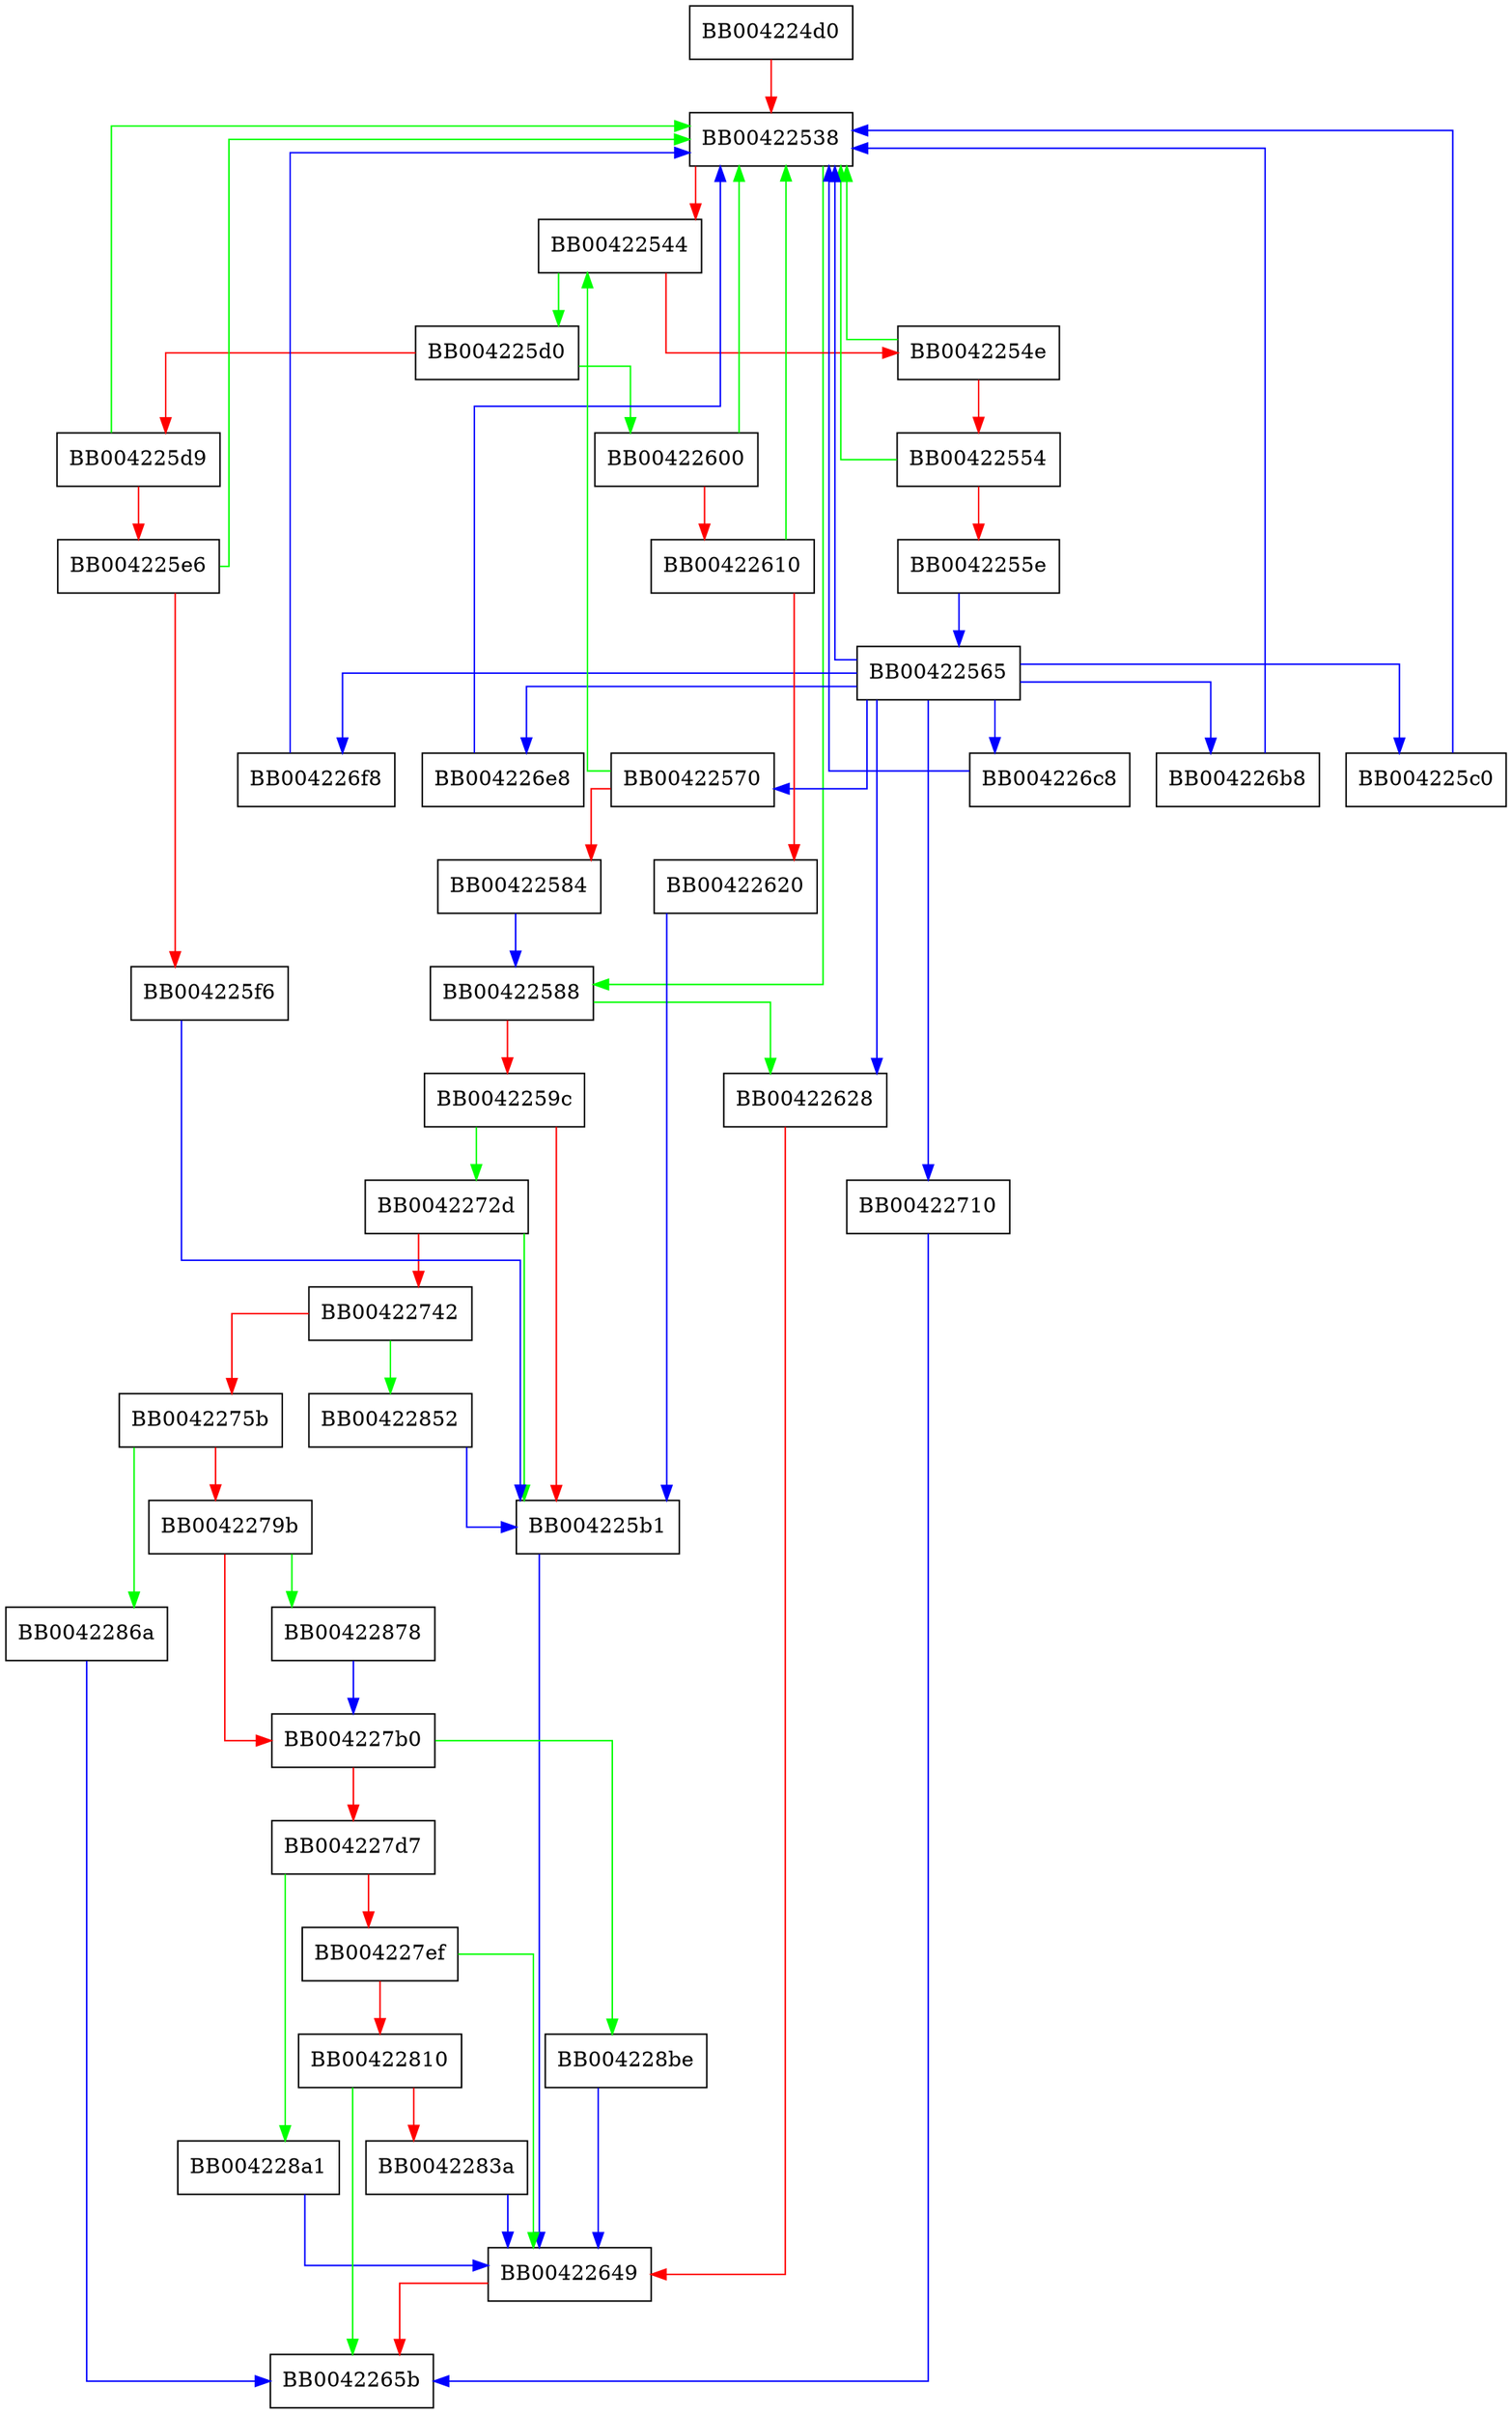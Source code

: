 digraph gendsa_main {
  node [shape="box"];
  graph [splines=ortho];
  BB004224d0 -> BB00422538 [color="red"];
  BB00422538 -> BB00422588 [color="green"];
  BB00422538 -> BB00422544 [color="red"];
  BB00422544 -> BB004225d0 [color="green"];
  BB00422544 -> BB0042254e [color="red"];
  BB0042254e -> BB00422538 [color="green"];
  BB0042254e -> BB00422554 [color="red"];
  BB00422554 -> BB00422538 [color="green"];
  BB00422554 -> BB0042255e [color="red"];
  BB0042255e -> BB00422565 [color="blue"];
  BB00422565 -> BB00422628 [color="blue"];
  BB00422565 -> BB00422538 [color="blue"];
  BB00422565 -> BB00422710 [color="blue"];
  BB00422565 -> BB004226f8 [color="blue"];
  BB00422565 -> BB004226e8 [color="blue"];
  BB00422565 -> BB004226c8 [color="blue"];
  BB00422565 -> BB004226b8 [color="blue"];
  BB00422565 -> BB004225c0 [color="blue"];
  BB00422565 -> BB00422570 [color="blue"];
  BB00422570 -> BB00422544 [color="green"];
  BB00422570 -> BB00422584 [color="red"];
  BB00422584 -> BB00422588 [color="blue"];
  BB00422588 -> BB00422628 [color="green"];
  BB00422588 -> BB0042259c [color="red"];
  BB0042259c -> BB0042272d [color="green"];
  BB0042259c -> BB004225b1 [color="red"];
  BB004225b1 -> BB00422649 [color="blue"];
  BB004225c0 -> BB00422538 [color="blue"];
  BB004225d0 -> BB00422600 [color="green"];
  BB004225d0 -> BB004225d9 [color="red"];
  BB004225d9 -> BB00422538 [color="green"];
  BB004225d9 -> BB004225e6 [color="red"];
  BB004225e6 -> BB00422538 [color="green"];
  BB004225e6 -> BB004225f6 [color="red"];
  BB004225f6 -> BB004225b1 [color="blue"];
  BB00422600 -> BB00422538 [color="green"];
  BB00422600 -> BB00422610 [color="red"];
  BB00422610 -> BB00422538 [color="green"];
  BB00422610 -> BB00422620 [color="red"];
  BB00422620 -> BB004225b1 [color="blue"];
  BB00422628 -> BB00422649 [color="red"];
  BB00422649 -> BB0042265b [color="red"];
  BB004226b8 -> BB00422538 [color="blue"];
  BB004226c8 -> BB00422538 [color="blue"];
  BB004226e8 -> BB00422538 [color="blue"];
  BB004226f8 -> BB00422538 [color="blue"];
  BB00422710 -> BB0042265b [color="blue"];
  BB0042272d -> BB004225b1 [color="green"];
  BB0042272d -> BB00422742 [color="red"];
  BB00422742 -> BB00422852 [color="green"];
  BB00422742 -> BB0042275b [color="red"];
  BB0042275b -> BB0042286a [color="green"];
  BB0042275b -> BB0042279b [color="red"];
  BB0042279b -> BB00422878 [color="green"];
  BB0042279b -> BB004227b0 [color="red"];
  BB004227b0 -> BB004228be [color="green"];
  BB004227b0 -> BB004227d7 [color="red"];
  BB004227d7 -> BB004228a1 [color="green"];
  BB004227d7 -> BB004227ef [color="red"];
  BB004227ef -> BB00422649 [color="green"];
  BB004227ef -> BB00422810 [color="red"];
  BB00422810 -> BB0042265b [color="green"];
  BB00422810 -> BB0042283a [color="red"];
  BB0042283a -> BB00422649 [color="blue"];
  BB00422852 -> BB004225b1 [color="blue"];
  BB0042286a -> BB0042265b [color="blue"];
  BB00422878 -> BB004227b0 [color="blue"];
  BB004228a1 -> BB00422649 [color="blue"];
  BB004228be -> BB00422649 [color="blue"];
}